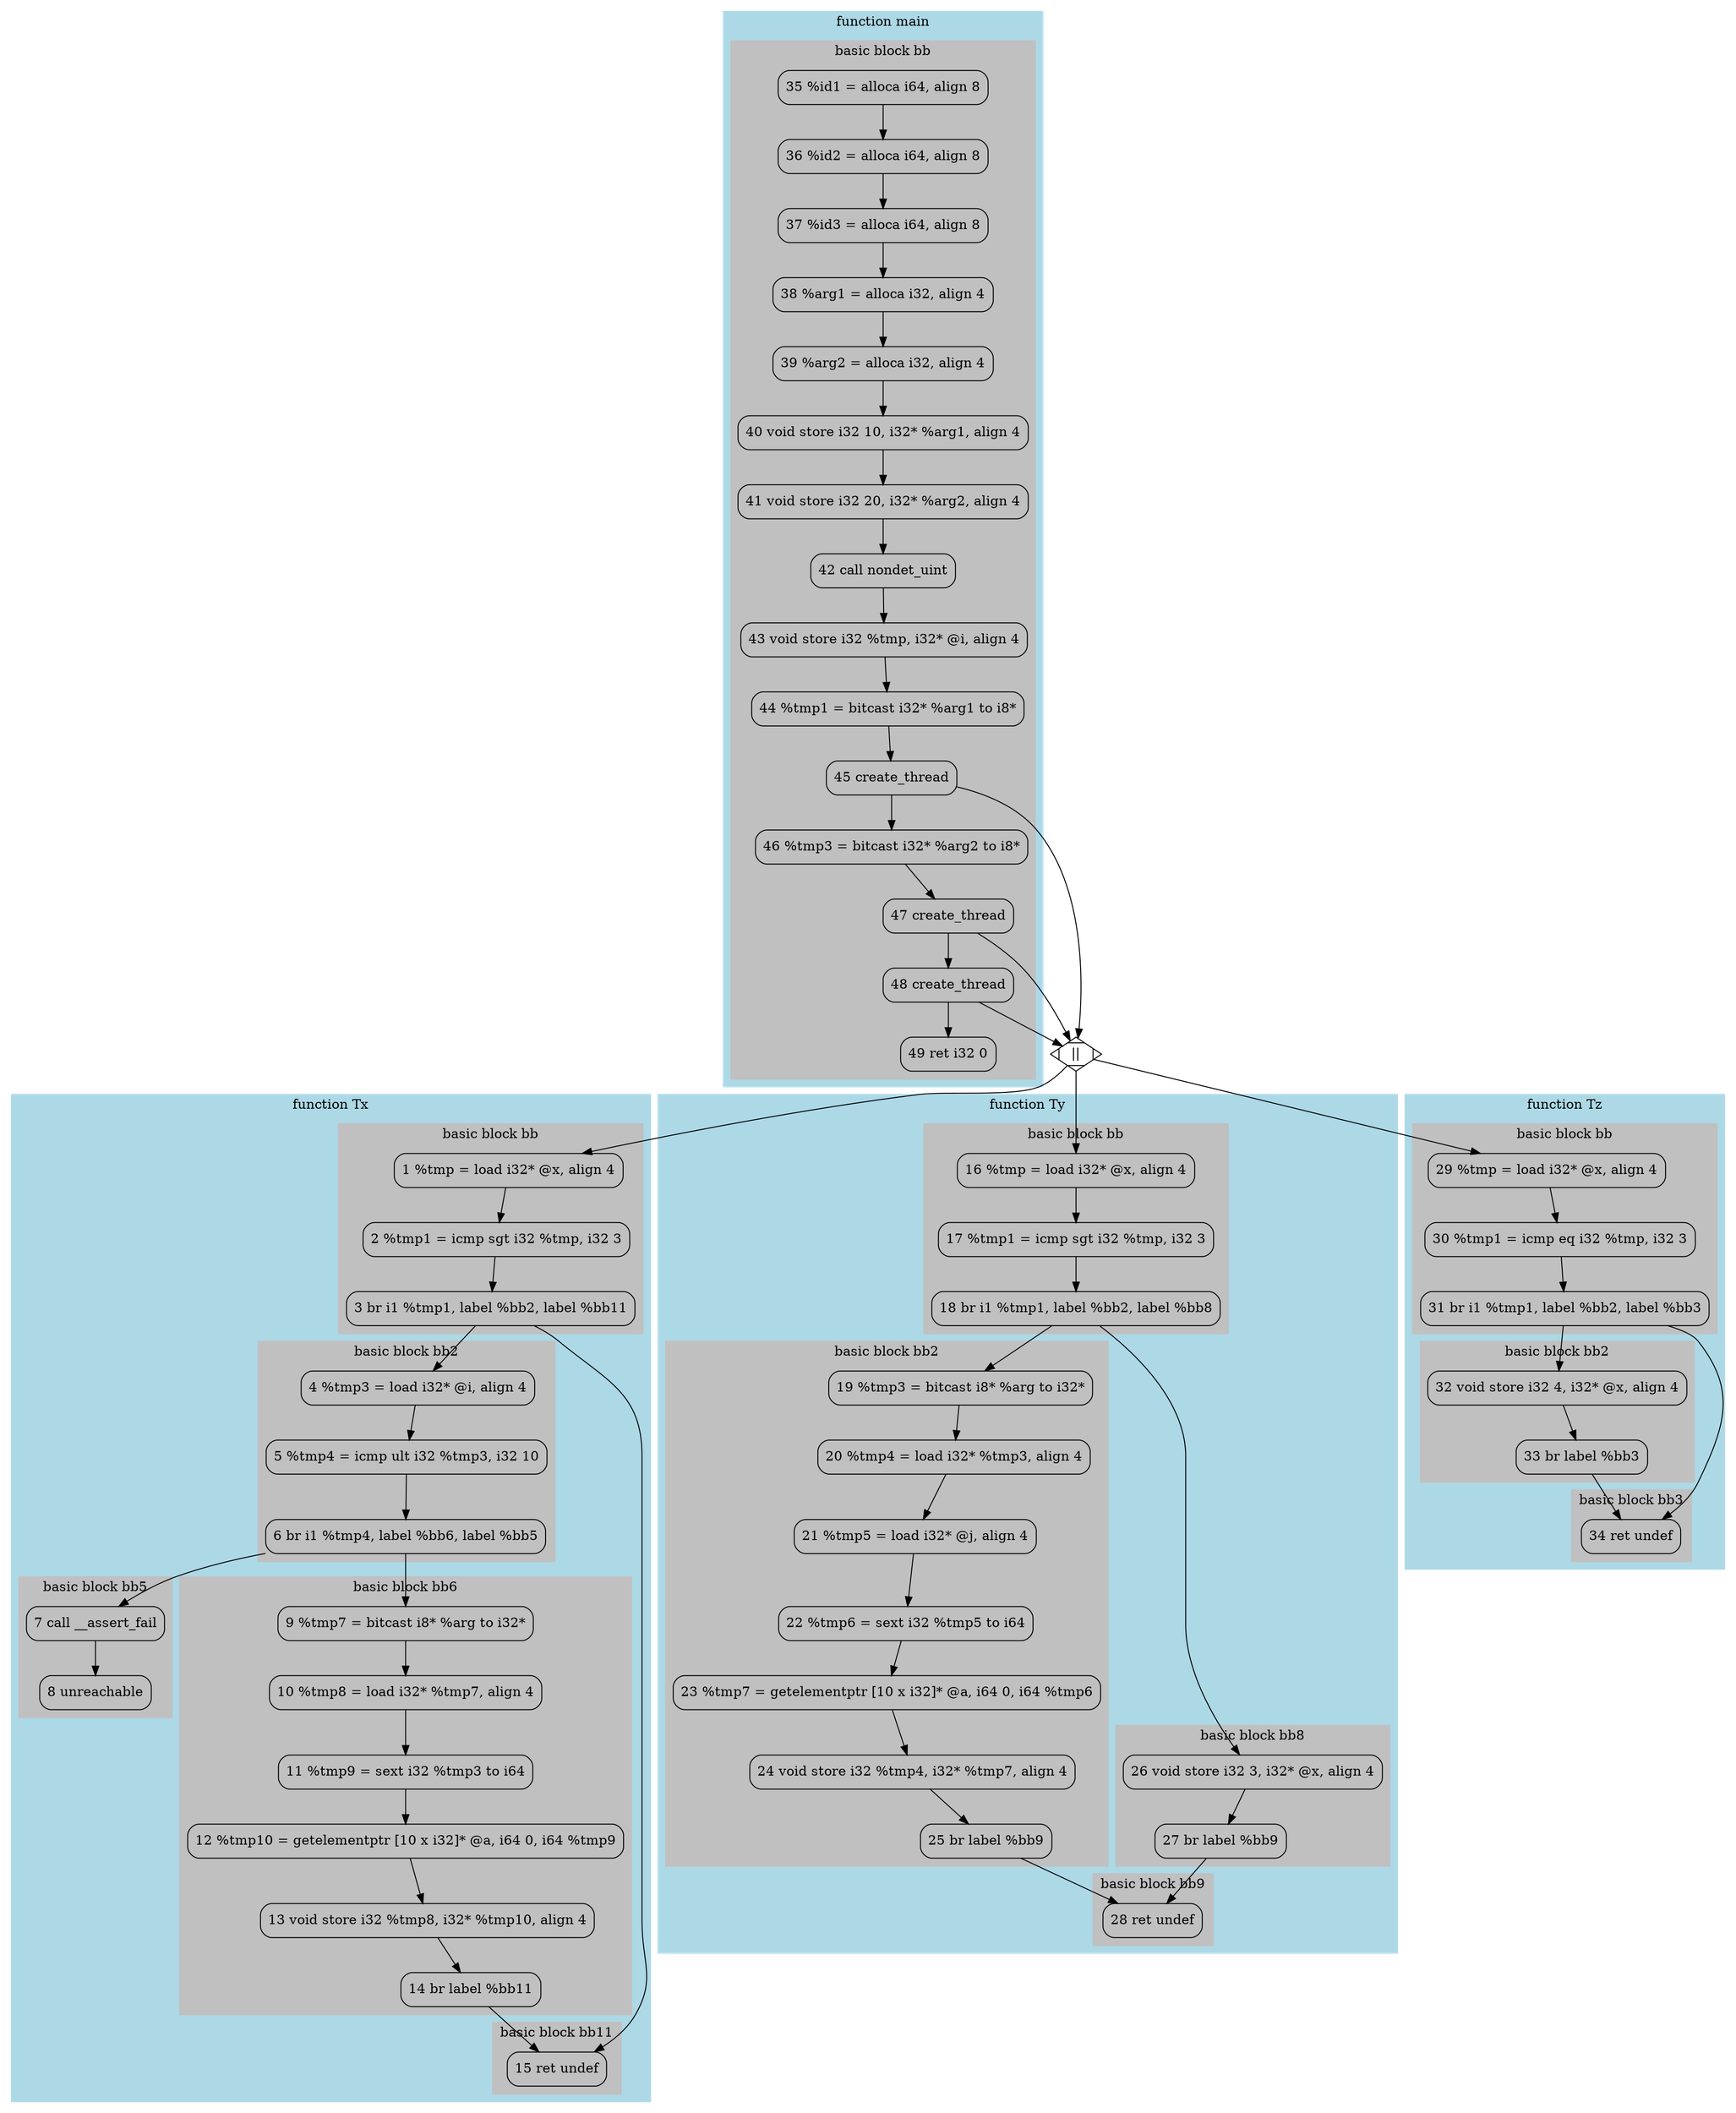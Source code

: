 digraph structs {
bgcolor=transparent;
node [shape=Mrecord];
-1 [label="||", shape=Mdiamond];
subgraph cluster_main {
style=filled; color=lightblue;
subgraph cluster_main1 {
style=filled; color=gray;
35 [label="35 %id1 = alloca i64, align 8"];
36 [label="36 %id2 = alloca i64, align 8"];
37 [label="37 %id3 = alloca i64, align 8"];
38 [label="38 %arg1 = alloca i32, align 4"];
39 [label="39 %arg2 = alloca i32, align 4"];
40 [label="40 void store i32 10, i32* %arg1, align 4"];
41 [label="41 void store i32 20, i32* %arg2, align 4"];
42 [label="42 call nondet_uint"];
43 [label="43 void store i32 %tmp, i32* @i, align 4"];
44 [label="44 %tmp1 = bitcast i32* %arg1 to i8*"];
45 [label="45 create_thread"];
46 [label="46 %tmp3 = bitcast i32* %arg2 to i8*"];
47 [label="47 create_thread"];
48 [label="48 create_thread"];
49 [label="49 ret i32 0"];
 label = "basic block bb"; }
 label = "function main"; }
subgraph cluster_Tx {
style=filled; color=lightblue;
subgraph cluster_Tx1 {
style=filled; color=gray;
1 [label="1 %tmp = load i32* @x, align 4"];
2 [label="2 %tmp1 = icmp sgt i32 %tmp, i32 3"];
3 [label="3 br i1 %tmp1, label %bb2, label %bb11"];
 label = "basic block bb"; }
subgraph cluster_Tx2 {
style=filled; color=gray;
4 [label="4 %tmp3 = load i32* @i, align 4"];
5 [label="5 %tmp4 = icmp ult i32 %tmp3, i32 10"];
6 [label="6 br i1 %tmp4, label %bb6, label %bb5"];
 label = "basic block bb2"; }
subgraph cluster_Tx3 {
style=filled; color=gray;
7 [label="7 call __assert_fail"];
8 [label="8 unreachable"];
 label = "basic block bb5"; }
subgraph cluster_Tx4 {
style=filled; color=gray;
9 [label="9 %tmp7 = bitcast i8* %arg to i32*"];
10 [label="10 %tmp8 = load i32* %tmp7, align 4"];
11 [label="11 %tmp9 = sext i32 %tmp3 to i64"];
12 [label="12 %tmp10 = getelementptr [10 x i32]* @a, i64 0, i64 %tmp9"];
13 [label="13 void store i32 %tmp8, i32* %tmp10, align 4"];
14 [label="14 br label %bb11"];
 label = "basic block bb6"; }
subgraph cluster_Tx5 {
style=filled; color=gray;
15 [label="15 ret undef"];
 label = "basic block bb11"; }
 label = "function Tx"; }
subgraph cluster_Ty {
style=filled; color=lightblue;
subgraph cluster_Ty1 {
style=filled; color=gray;
16 [label="16 %tmp = load i32* @x, align 4"];
17 [label="17 %tmp1 = icmp sgt i32 %tmp, i32 3"];
18 [label="18 br i1 %tmp1, label %bb2, label %bb8"];
 label = "basic block bb"; }
subgraph cluster_Ty2 {
style=filled; color=gray;
19 [label="19 %tmp3 = bitcast i8* %arg to i32*"];
20 [label="20 %tmp4 = load i32* %tmp3, align 4"];
21 [label="21 %tmp5 = load i32* @j, align 4"];
22 [label="22 %tmp6 = sext i32 %tmp5 to i64"];
23 [label="23 %tmp7 = getelementptr [10 x i32]* @a, i64 0, i64 %tmp6"];
24 [label="24 void store i32 %tmp4, i32* %tmp7, align 4"];
25 [label="25 br label %bb9"];
 label = "basic block bb2"; }
subgraph cluster_Ty3 {
style=filled; color=gray;
26 [label="26 void store i32 3, i32* @x, align 4"];
27 [label="27 br label %bb9"];
 label = "basic block bb8"; }
subgraph cluster_Ty4 {
style=filled; color=gray;
28 [label="28 ret undef"];
 label = "basic block bb9"; }
 label = "function Ty"; }
subgraph cluster_Tz {
style=filled; color=lightblue;
subgraph cluster_Tz1 {
style=filled; color=gray;
29 [label="29 %tmp = load i32* @x, align 4"];
30 [label="30 %tmp1 = icmp eq i32 %tmp, i32 3"];
31 [label="31 br i1 %tmp1, label %bb2, label %bb3"];
 label = "basic block bb"; }
subgraph cluster_Tz2 {
style=filled; color=gray;
32 [label="32 void store i32 4, i32* @x, align 4"];
33 [label="33 br label %bb3"];
 label = "basic block bb2"; }
subgraph cluster_Tz3 {
style=filled; color=gray;
34 [label="34 ret undef"];
 label = "basic block bb3"; }
 label = "function Tz"; }
-1 -> 1;
1 -> 2;
2 -> 3;
3 -> 4;
3 -> 15;
4 -> 5;
5 -> 6;
6 -> 9;
6 -> 7;
7 -> 8;
9 -> 10;
10 -> 11;
11 -> 12;
12 -> 13;
13 -> 14;
14 -> 15;
-1 -> 16;
16 -> 17;
17 -> 18;
18 -> 19;
18 -> 26;
19 -> 20;
20 -> 21;
21 -> 22;
22 -> 23;
23 -> 24;
24 -> 25;
25 -> 28;
26 -> 27;
27 -> 28;
-1 -> 29;
29 -> 30;
30 -> 31;
31 -> 32;
31 -> 34;
32 -> 33;
33 -> 34;
35 -> 36;
36 -> 37;
37 -> 38;
38 -> 39;
39 -> 40;
40 -> 41;
41 -> 42;
42 -> 43;
43 -> 44;
44 -> 45;
45 -> -1;
45 -> 46;
46 -> 47;
47 -> -1;
47 -> 48;
48 -> -1;
48 -> 49; }